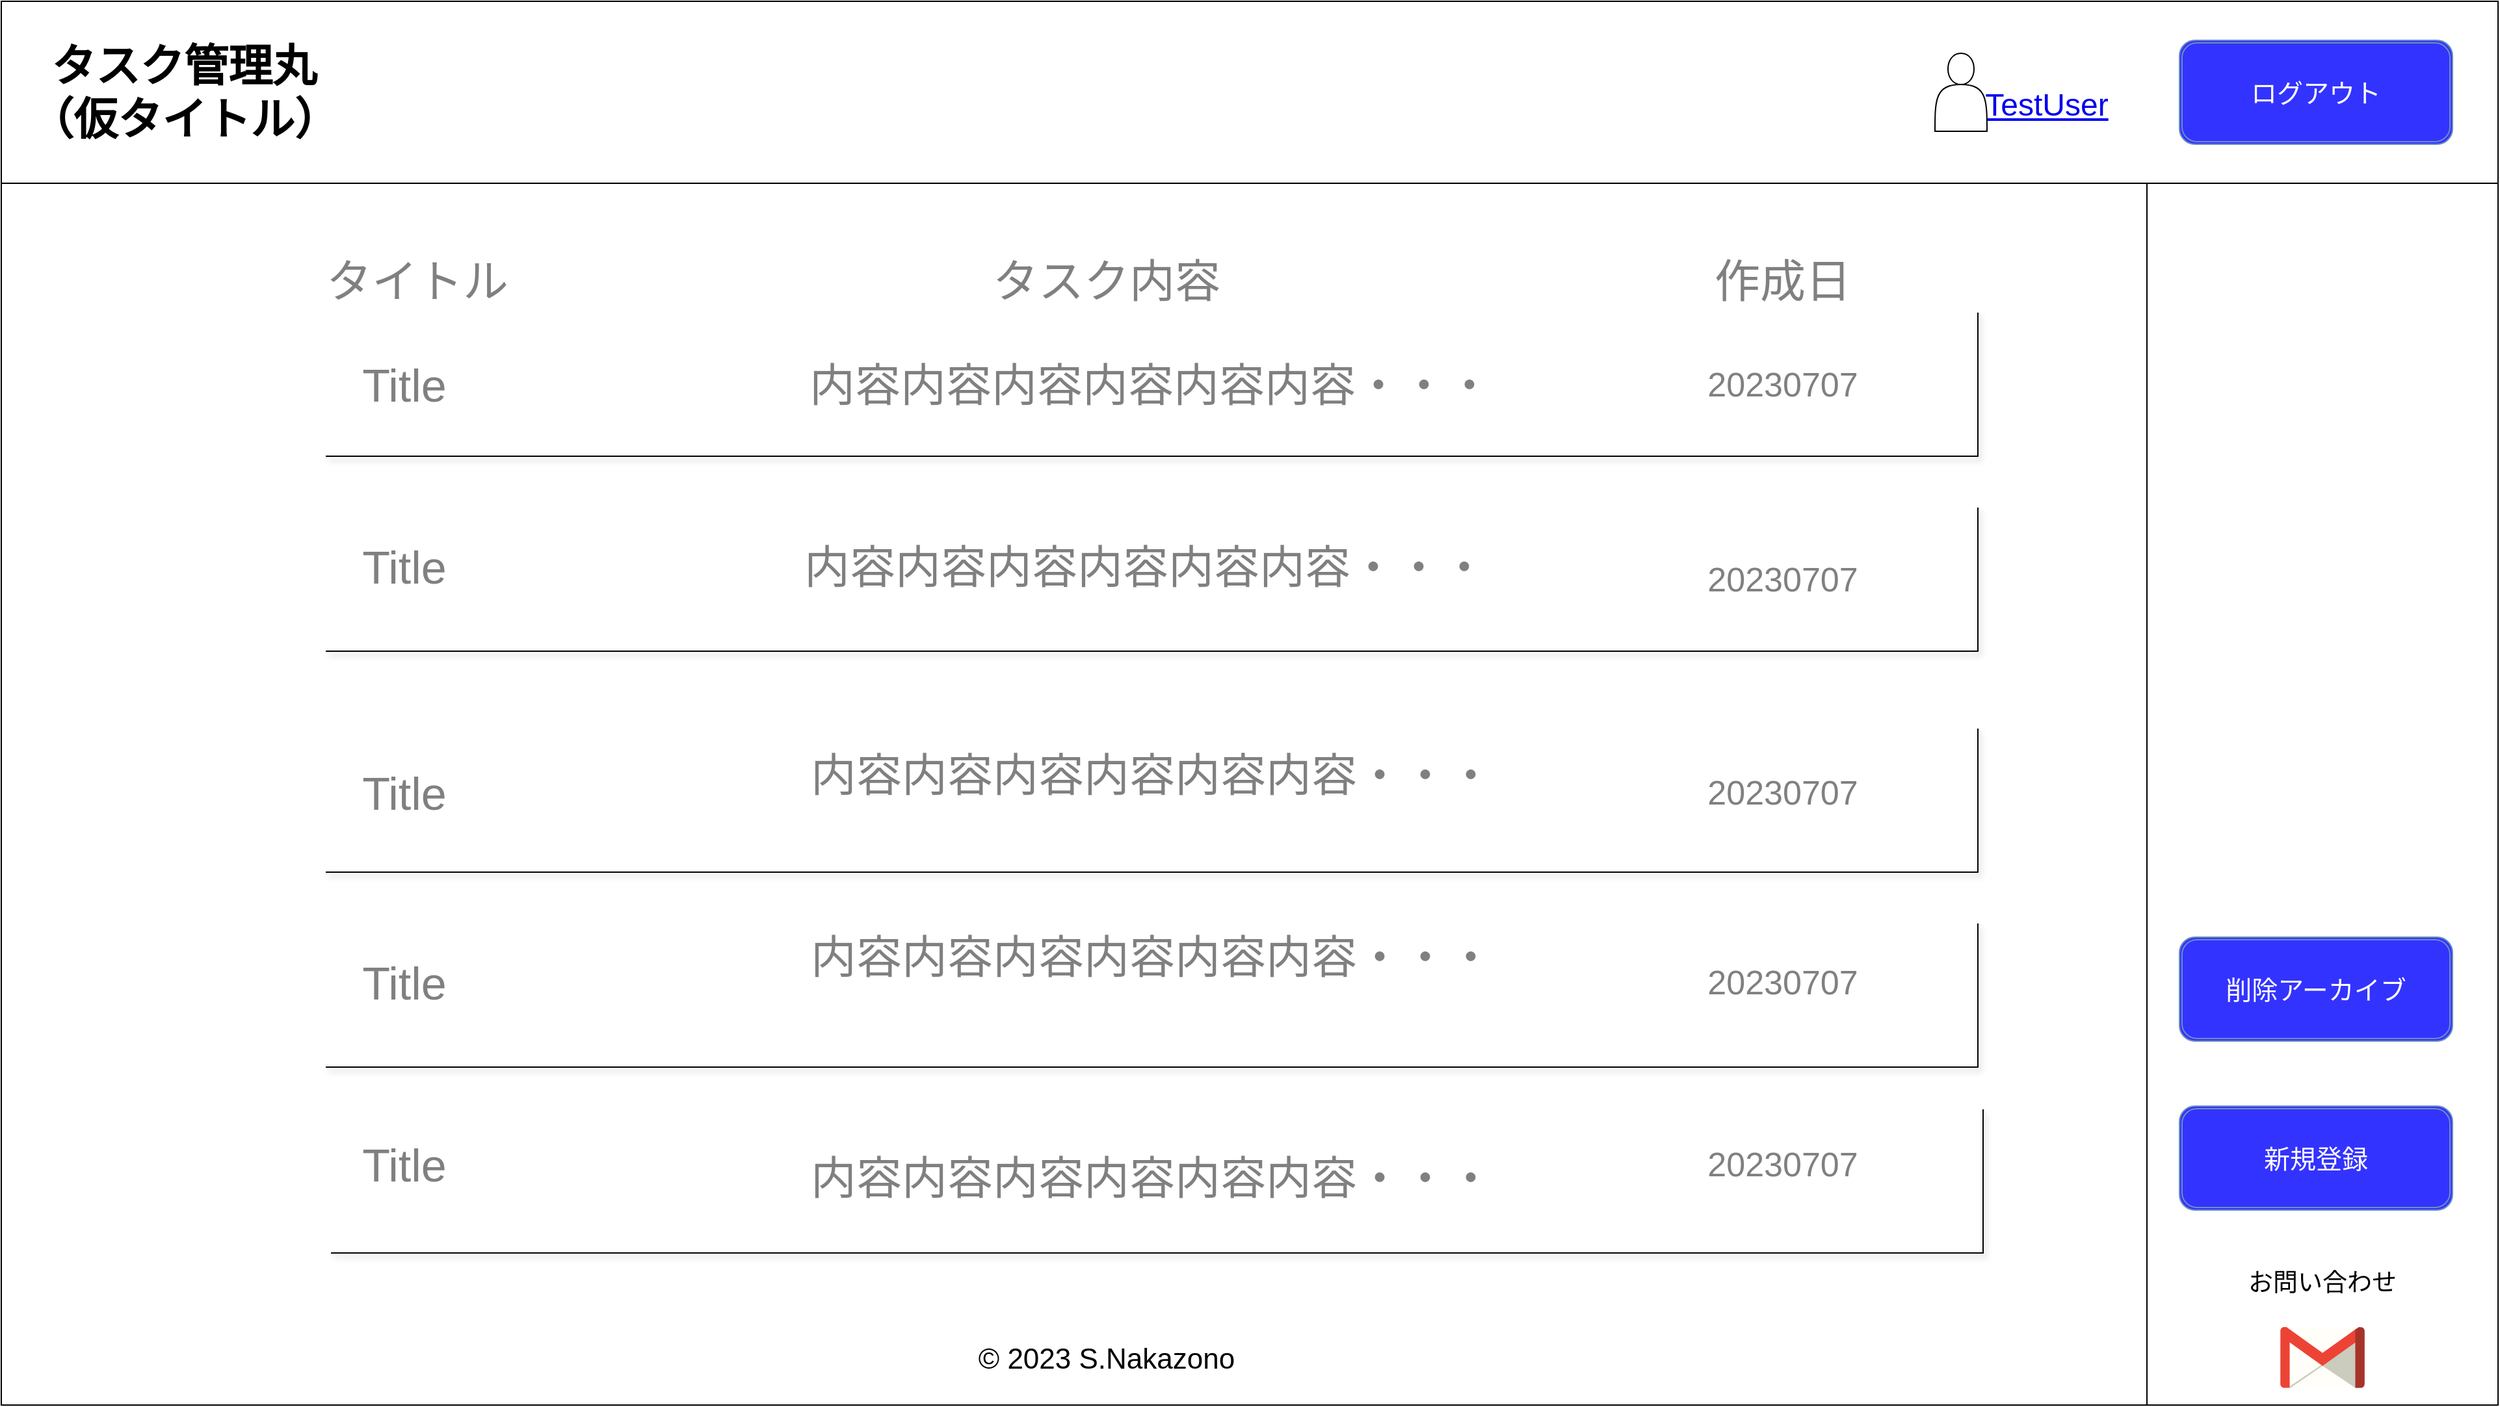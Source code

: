 <mxfile version="21.2.9" type="github">
  <diagram name="ページ1" id="XoRTsq0yhZi8JfhcMJuv">
    <mxGraphModel dx="2086" dy="2202" grid="1" gridSize="10" guides="1" tooltips="1" connect="1" arrows="1" fold="1" page="1" pageScale="1" pageWidth="1169" pageHeight="827" math="0" shadow="0">
      <root>
        <mxCell id="0" />
        <mxCell id="1" parent="0" />
        <mxCell id="63LyiOLWtq1CDyAOla-D-1" value="" style="rounded=0;whiteSpace=wrap;html=1;" vertex="1" parent="1">
          <mxGeometry x="180" y="290" width="1920" height="1080" as="geometry" />
        </mxCell>
        <mxCell id="63LyiOLWtq1CDyAOla-D-2" value="" style="rounded=0;whiteSpace=wrap;html=1;" vertex="1" parent="1">
          <mxGeometry x="180" y="290" width="1920" height="140" as="geometry" />
        </mxCell>
        <mxCell id="63LyiOLWtq1CDyAOla-D-3" value="タスク管理丸&lt;br style=&quot;font-size: 34px;&quot;&gt;（仮タイトル）" style="text;strokeColor=none;fillColor=none;html=1;fontSize=34;fontStyle=1;verticalAlign=middle;align=center;" vertex="1" parent="1">
          <mxGeometry x="270" y="340" width="100" height="40" as="geometry" />
        </mxCell>
        <UserObject label="TestUser" link="https://www.draw.io" id="63LyiOLWtq1CDyAOla-D-6">
          <mxCell style="text;html=1;strokeColor=none;fillColor=none;whiteSpace=wrap;align=center;verticalAlign=middle;fontColor=#0000EE;fontStyle=4;fontSize=24;" vertex="1" parent="1">
            <mxGeometry x="1723" y="350" width="60" height="40" as="geometry" />
          </mxCell>
        </UserObject>
        <mxCell id="63LyiOLWtq1CDyAOla-D-7" value="ログアウト" style="shape=ext;double=1;rounded=1;html=1;fontSize=20;labelBackgroundColor=#3333FF;whiteSpace=wrap;fillColor=#3333FF;strokeColor=#6c8ebf;fontColor=#FFFFFF;" vertex="1" parent="1">
          <mxGeometry x="1855" y="320" width="210" height="80" as="geometry" />
        </mxCell>
        <mxCell id="63LyiOLWtq1CDyAOla-D-8" value="" style="shape=actor;whiteSpace=wrap;html=1;" vertex="1" parent="1">
          <mxGeometry x="1667" y="330" width="40" height="60" as="geometry" />
        </mxCell>
        <mxCell id="63LyiOLWtq1CDyAOla-D-10" value="" style="verticalLabelPosition=bottom;verticalAlign=top;html=1;shape=mxgraph.basic.rect;fillColor2=none;strokeWidth=1;size=20;indent=5;" vertex="1" parent="1">
          <mxGeometry x="1830" y="430" width="270" height="940" as="geometry" />
        </mxCell>
        <mxCell id="63LyiOLWtq1CDyAOla-D-11" value="© 2023 S.Nakazono" style="text;html=1;strokeColor=none;fillColor=none;align=center;verticalAlign=middle;whiteSpace=wrap;rounded=0;fontSize=22;" vertex="1" parent="1">
          <mxGeometry x="635" y="1313.6" width="790" height="43.2" as="geometry" />
        </mxCell>
        <mxCell id="63LyiOLWtq1CDyAOla-D-12" value="" style="shape=partialRectangle;whiteSpace=wrap;html=1;top=0;left=0;fillColor=none;labelBackgroundColor=none;labelBorderColor=none;shadow=1;" vertex="1" parent="1">
          <mxGeometry x="430" y="530" width="1270" height="110" as="geometry" />
        </mxCell>
        <mxCell id="63LyiOLWtq1CDyAOla-D-30" value="" style="shape=partialRectangle;whiteSpace=wrap;html=1;top=0;left=0;fillColor=none;labelBackgroundColor=none;labelBorderColor=none;shadow=1;" vertex="1" parent="1">
          <mxGeometry x="430" y="680" width="1270" height="110" as="geometry" />
        </mxCell>
        <mxCell id="63LyiOLWtq1CDyAOla-D-31" value="" style="shape=partialRectangle;whiteSpace=wrap;html=1;top=0;left=0;fillColor=none;labelBackgroundColor=none;labelBorderColor=none;shadow=1;" vertex="1" parent="1">
          <mxGeometry x="430" y="850" width="1270" height="110" as="geometry" />
        </mxCell>
        <mxCell id="63LyiOLWtq1CDyAOla-D-32" value="" style="shape=partialRectangle;whiteSpace=wrap;html=1;top=0;left=0;fillColor=none;labelBackgroundColor=none;labelBorderColor=none;shadow=1;" vertex="1" parent="1">
          <mxGeometry x="430" y="1000" width="1270" height="110" as="geometry" />
        </mxCell>
        <mxCell id="63LyiOLWtq1CDyAOla-D-33" value="" style="shape=partialRectangle;whiteSpace=wrap;html=1;top=0;left=0;fillColor=none;labelBackgroundColor=none;labelBorderColor=none;shadow=1;" vertex="1" parent="1">
          <mxGeometry x="434" y="1143" width="1270" height="110" as="geometry" />
        </mxCell>
        <mxCell id="63LyiOLWtq1CDyAOla-D-34" value="Title" style="text;html=1;strokeColor=none;fillColor=none;align=center;verticalAlign=middle;whiteSpace=wrap;rounded=0;fontSize=35;fontColor=#808080;" vertex="1" parent="1">
          <mxGeometry x="410" y="550" width="160" height="70" as="geometry" />
        </mxCell>
        <mxCell id="63LyiOLWtq1CDyAOla-D-35" value="Title" style="text;html=1;strokeColor=none;fillColor=none;align=center;verticalAlign=middle;whiteSpace=wrap;rounded=0;fontSize=35;fontColor=#808080;" vertex="1" parent="1">
          <mxGeometry x="410" y="690" width="160" height="70" as="geometry" />
        </mxCell>
        <mxCell id="63LyiOLWtq1CDyAOla-D-36" value="Title" style="text;html=1;strokeColor=none;fillColor=none;align=center;verticalAlign=middle;whiteSpace=wrap;rounded=0;fontSize=35;fontColor=#808080;" vertex="1" parent="1">
          <mxGeometry x="410" y="864" width="160" height="70" as="geometry" />
        </mxCell>
        <mxCell id="63LyiOLWtq1CDyAOla-D-37" value="Title" style="text;html=1;strokeColor=none;fillColor=none;align=center;verticalAlign=middle;whiteSpace=wrap;rounded=0;fontSize=35;fontColor=#808080;" vertex="1" parent="1">
          <mxGeometry x="410" y="1010" width="160" height="70" as="geometry" />
        </mxCell>
        <mxCell id="63LyiOLWtq1CDyAOla-D-38" value="Title" style="text;html=1;strokeColor=none;fillColor=none;align=center;verticalAlign=middle;whiteSpace=wrap;rounded=0;fontSize=35;fontColor=#808080;" vertex="1" parent="1">
          <mxGeometry x="410" y="1150" width="160" height="70" as="geometry" />
        </mxCell>
        <mxCell id="63LyiOLWtq1CDyAOla-D-39" value="20230707" style="text;html=1;strokeColor=none;fillColor=none;align=center;verticalAlign=middle;whiteSpace=wrap;rounded=0;fontSize=26;fontColor=#808080;" vertex="1" parent="1">
          <mxGeometry x="1470" y="550" width="160" height="70" as="geometry" />
        </mxCell>
        <mxCell id="63LyiOLWtq1CDyAOla-D-40" value="20230707" style="text;html=1;strokeColor=none;fillColor=none;align=center;verticalAlign=middle;whiteSpace=wrap;rounded=0;fontSize=26;fontColor=#808080;" vertex="1" parent="1">
          <mxGeometry x="1470" y="700" width="160" height="70" as="geometry" />
        </mxCell>
        <mxCell id="63LyiOLWtq1CDyAOla-D-41" value="20230707" style="text;html=1;strokeColor=none;fillColor=none;align=center;verticalAlign=middle;whiteSpace=wrap;rounded=0;fontSize=26;fontColor=#808080;" vertex="1" parent="1">
          <mxGeometry x="1470" y="864" width="160" height="70" as="geometry" />
        </mxCell>
        <mxCell id="63LyiOLWtq1CDyAOla-D-42" value="20230707" style="text;html=1;strokeColor=none;fillColor=none;align=center;verticalAlign=middle;whiteSpace=wrap;rounded=0;fontSize=26;fontColor=#808080;" vertex="1" parent="1">
          <mxGeometry x="1470" y="1010" width="160" height="70" as="geometry" />
        </mxCell>
        <mxCell id="63LyiOLWtq1CDyAOla-D-43" value="20230707" style="text;html=1;strokeColor=none;fillColor=none;align=center;verticalAlign=middle;whiteSpace=wrap;rounded=0;fontSize=26;fontColor=#808080;" vertex="1" parent="1">
          <mxGeometry x="1470" y="1150" width="160" height="70" as="geometry" />
        </mxCell>
        <mxCell id="63LyiOLWtq1CDyAOla-D-44" value="新規登録" style="shape=ext;double=1;rounded=1;html=1;fontSize=20;labelBackgroundColor=#3333FF;whiteSpace=wrap;fillColor=#3333FF;strokeColor=#6c8ebf;fontColor=#FFFFFF;" vertex="1" parent="1">
          <mxGeometry x="1855" y="1140" width="210" height="80" as="geometry" />
        </mxCell>
        <mxCell id="63LyiOLWtq1CDyAOla-D-45" value="削除アーカイブ" style="shape=ext;double=1;rounded=1;html=1;fontSize=20;labelBackgroundColor=#3333FF;whiteSpace=wrap;fillColor=#3333FF;strokeColor=#6c8ebf;fontColor=#FFFFFF;" vertex="1" parent="1">
          <mxGeometry x="1855" y="1010" width="210" height="80" as="geometry" />
        </mxCell>
        <mxCell id="63LyiOLWtq1CDyAOla-D-47" value="" style="dashed=0;outlineConnect=0;html=1;align=center;labelPosition=center;verticalLabelPosition=bottom;verticalAlign=top;shape=mxgraph.weblogos.gmail" vertex="1" parent="1">
          <mxGeometry x="1932.6" y="1310" width="64.8" height="46.8" as="geometry" />
        </mxCell>
        <mxCell id="63LyiOLWtq1CDyAOla-D-48" value="お問い合わせ" style="text;html=1;strokeColor=none;fillColor=none;align=center;verticalAlign=middle;whiteSpace=wrap;rounded=0;fontSize=19;" vertex="1" parent="1">
          <mxGeometry x="1885" y="1241" width="160" height="70" as="geometry" />
        </mxCell>
        <mxCell id="63LyiOLWtq1CDyAOla-D-49" value="内容内容内容内容内容内容・・・" style="text;html=1;strokeColor=none;fillColor=none;align=center;verticalAlign=middle;whiteSpace=wrap;rounded=0;fontSize=35;fontColor=#808080;" vertex="1" parent="1">
          <mxGeometry x="774" y="550" width="580" height="70" as="geometry" />
        </mxCell>
        <mxCell id="63LyiOLWtq1CDyAOla-D-50" value="内容内容内容内容内容内容・・・" style="text;html=1;strokeColor=none;fillColor=none;align=center;verticalAlign=middle;whiteSpace=wrap;rounded=0;fontSize=35;fontColor=#808080;" vertex="1" parent="1">
          <mxGeometry x="770" y="690" width="580" height="70" as="geometry" />
        </mxCell>
        <mxCell id="63LyiOLWtq1CDyAOla-D-51" value="内容内容内容内容内容内容・・・" style="text;html=1;strokeColor=none;fillColor=none;align=center;verticalAlign=middle;whiteSpace=wrap;rounded=0;fontSize=35;fontColor=#808080;" vertex="1" parent="1">
          <mxGeometry x="775" y="850" width="580" height="70" as="geometry" />
        </mxCell>
        <mxCell id="63LyiOLWtq1CDyAOla-D-52" value="内容内容内容内容内容内容・・・" style="text;html=1;strokeColor=none;fillColor=none;align=center;verticalAlign=middle;whiteSpace=wrap;rounded=0;fontSize=35;fontColor=#808080;" vertex="1" parent="1">
          <mxGeometry x="775" y="990" width="580" height="70" as="geometry" />
        </mxCell>
        <mxCell id="63LyiOLWtq1CDyAOla-D-53" value="内容内容内容内容内容内容・・・" style="text;html=1;strokeColor=none;fillColor=none;align=center;verticalAlign=middle;whiteSpace=wrap;rounded=0;fontSize=35;fontColor=#808080;" vertex="1" parent="1">
          <mxGeometry x="775" y="1160" width="580" height="70" as="geometry" />
        </mxCell>
        <mxCell id="63LyiOLWtq1CDyAOla-D-54" value="タイトル" style="text;html=1;strokeColor=none;fillColor=none;align=center;verticalAlign=middle;whiteSpace=wrap;rounded=0;fontSize=35;fontColor=#808080;" vertex="1" parent="1">
          <mxGeometry x="420" y="470" width="160" height="70" as="geometry" />
        </mxCell>
        <mxCell id="63LyiOLWtq1CDyAOla-D-55" value="タスク内容" style="text;html=1;strokeColor=none;fillColor=none;align=center;verticalAlign=middle;whiteSpace=wrap;rounded=0;fontSize=35;fontColor=#808080;" vertex="1" parent="1">
          <mxGeometry x="890" y="470" width="280" height="70" as="geometry" />
        </mxCell>
        <mxCell id="63LyiOLWtq1CDyAOla-D-56" value="作成日" style="text;html=1;strokeColor=none;fillColor=none;align=center;verticalAlign=middle;whiteSpace=wrap;rounded=0;fontSize=35;fontColor=#808080;" vertex="1" parent="1">
          <mxGeometry x="1410" y="470" width="280" height="70" as="geometry" />
        </mxCell>
      </root>
    </mxGraphModel>
  </diagram>
</mxfile>
